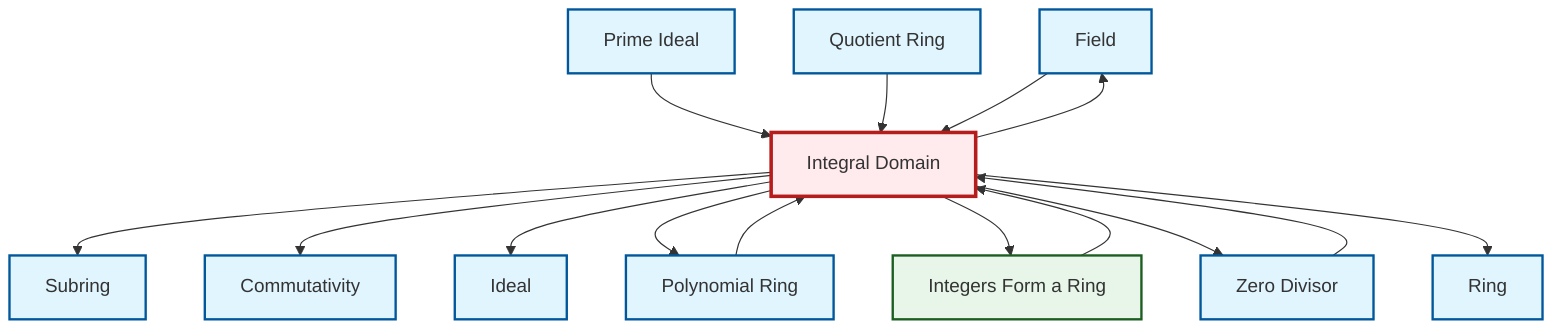 graph TD
    classDef definition fill:#e1f5fe,stroke:#01579b,stroke-width:2px
    classDef theorem fill:#f3e5f5,stroke:#4a148c,stroke-width:2px
    classDef axiom fill:#fff3e0,stroke:#e65100,stroke-width:2px
    classDef example fill:#e8f5e9,stroke:#1b5e20,stroke-width:2px
    classDef current fill:#ffebee,stroke:#b71c1c,stroke-width:3px
    def-field["Field"]:::definition
    def-ideal["Ideal"]:::definition
    def-polynomial-ring["Polynomial Ring"]:::definition
    def-subring["Subring"]:::definition
    def-quotient-ring["Quotient Ring"]:::definition
    def-integral-domain["Integral Domain"]:::definition
    def-zero-divisor["Zero Divisor"]:::definition
    def-prime-ideal["Prime Ideal"]:::definition
    def-ring["Ring"]:::definition
    def-commutativity["Commutativity"]:::definition
    ex-integers-ring["Integers Form a Ring"]:::example
    def-zero-divisor --> def-integral-domain
    def-integral-domain --> def-field
    def-integral-domain --> def-subring
    def-prime-ideal --> def-integral-domain
    def-integral-domain --> def-commutativity
    def-integral-domain --> def-ideal
    ex-integers-ring --> def-integral-domain
    def-quotient-ring --> def-integral-domain
    def-integral-domain --> def-polynomial-ring
    def-integral-domain --> ex-integers-ring
    def-field --> def-integral-domain
    def-polynomial-ring --> def-integral-domain
    def-integral-domain --> def-zero-divisor
    def-integral-domain --> def-ring
    class def-integral-domain current